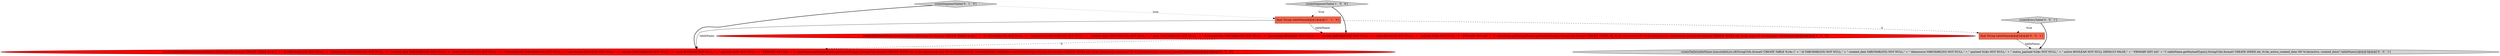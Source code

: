 digraph {
3 [style = filled, label = "createSegmentTable['0', '1', '0']", fillcolor = lightgray, shape = diamond image = "AAA0AAABBB2BBB"];
2 [style = filled, label = "createTable(tableName,ImmutableList.of(StringUtils.format(\"CREATE TABLE %1$s (\" + \" id VARCHAR(255) NOT NULL,\" + \" dataSource VARCHAR(255) NOT NULL,\" + \" created_date VARCHAR(255) NOT NULL,\" + \" start VARCHAR(255) NOT NULL,\" + \" %3$send%3$s VARCHAR(255) NOT NULL,\" + \" partitioned BOOLEAN NOT NULL,\" + \" version VARCHAR(255) NOT NULL,\" + \" used BOOLEAN NOT NULL,\" + \" payload %2$s NOT NULL,\" + \" PRIMARY KEY (id)\" + \")\",tableName,getPayloadType(),getQuoteString()),StringUtils.format(\"CREATE INDEX idx_%1$s_datasource ON %1$s(dataSource)\",tableName),StringUtils.format(\"CREATE INDEX idx_%1$s_used ON %1$s(used)\",tableName)))@@@3@@@['1', '0', '0']", fillcolor = red, shape = ellipse image = "AAA1AAABBB1BBB"];
7 [style = filled, label = "createTable(tableName,ImmutableList.of(StringUtils.format(\"CREATE TABLE %1$s (\" + \" id VARCHAR(255) NOT NULL,\" + \" created_date VARCHAR(255) NOT NULL,\" + \" datasource VARCHAR(255) NOT NULL,\" + \" payload %2$s NOT NULL,\" + \" status_payload %2$s NOT NULL,\" + \" active BOOLEAN NOT NULL DEFAULT FALSE,\" + \" PRIMARY KEY (id)\" + \")\",tableName,getPayloadType()),StringUtils.format(\"CREATE INDEX idx_%1$s_active_created_date ON %1$s(active, created_date)\",tableName)))@@@3@@@['0', '0', '1']", fillcolor = lightgray, shape = ellipse image = "AAA0AAABBB3BBB"];
0 [style = filled, label = "createSegmentTable['1', '0', '0']", fillcolor = lightgray, shape = diamond image = "AAA0AAABBB1BBB"];
5 [style = filled, label = "createEntryTable['0', '0', '1']", fillcolor = lightgray, shape = diamond image = "AAA0AAABBB3BBB"];
1 [style = filled, label = "final String tableName@@@2@@@['1', '1', '0']", fillcolor = tomato, shape = box image = "AAA0AAABBB1BBB"];
6 [style = filled, label = "final String tableName@@@2@@@['0', '0', '1']", fillcolor = tomato, shape = box image = "AAA0AAABBB3BBB"];
4 [style = filled, label = "createTable(tableName,ImmutableList.of(StringUtils.format(\"CREATE TABLE %1$s (\" + \" id VARCHAR(255) NOT NULL,\" + \" dataSource VARCHAR(255) NOT NULL,\" + \" created_date VARCHAR(255) NOT NULL,\" + \" start VARCHAR(255) NOT NULL,\" + \" %3$send%3$s VARCHAR(255) NOT NULL,\" + \" partitioned BOOLEAN NOT NULL,\" + \" version VARCHAR(255) NOT NULL,\" + \" used BOOLEAN NOT NULL,\" + \" payload %2$s NOT NULL,\" + \" PRIMARY KEY (id)\" + \")\",tableName,getPayloadType(),getQuoteString()),StringUtils.format(\"CREATE INDEX idx_%1$s_datasource_end ON %1$s(dataSource, %2$send%2$s)\",tableName,getQuoteString()),StringUtils.format(\"CREATE INDEX idx_%1$s_datasource_sequence ON %1$s(dataSource, sequence_name)\",tableName)))@@@3@@@['0', '1', '0']", fillcolor = red, shape = ellipse image = "AAA1AAABBB2BBB"];
5->6 [style = dotted, label="true"];
5->7 [style = bold, label=""];
1->2 [style = solid, label="tableName"];
2->4 [style = dashed, label="0"];
1->4 [style = solid, label="tableName"];
6->7 [style = solid, label="tableName"];
0->2 [style = bold, label=""];
3->1 [style = dotted, label="true"];
3->4 [style = bold, label=""];
1->6 [style = dashed, label="0"];
0->1 [style = dotted, label="true"];
}
